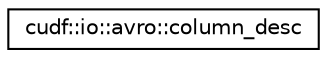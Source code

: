 digraph "Graphical Class Hierarchy"
{
 // LATEX_PDF_SIZE
  edge [fontname="Helvetica",fontsize="10",labelfontname="Helvetica",labelfontsize="10"];
  node [fontname="Helvetica",fontsize="10",shape=record];
  rankdir="LR";
  Node0 [label="cudf::io::avro::column_desc",height=0.2,width=0.4,color="black", fillcolor="white", style="filled",URL="$structcudf_1_1io_1_1avro_1_1column__desc.html",tooltip=" "];
}

